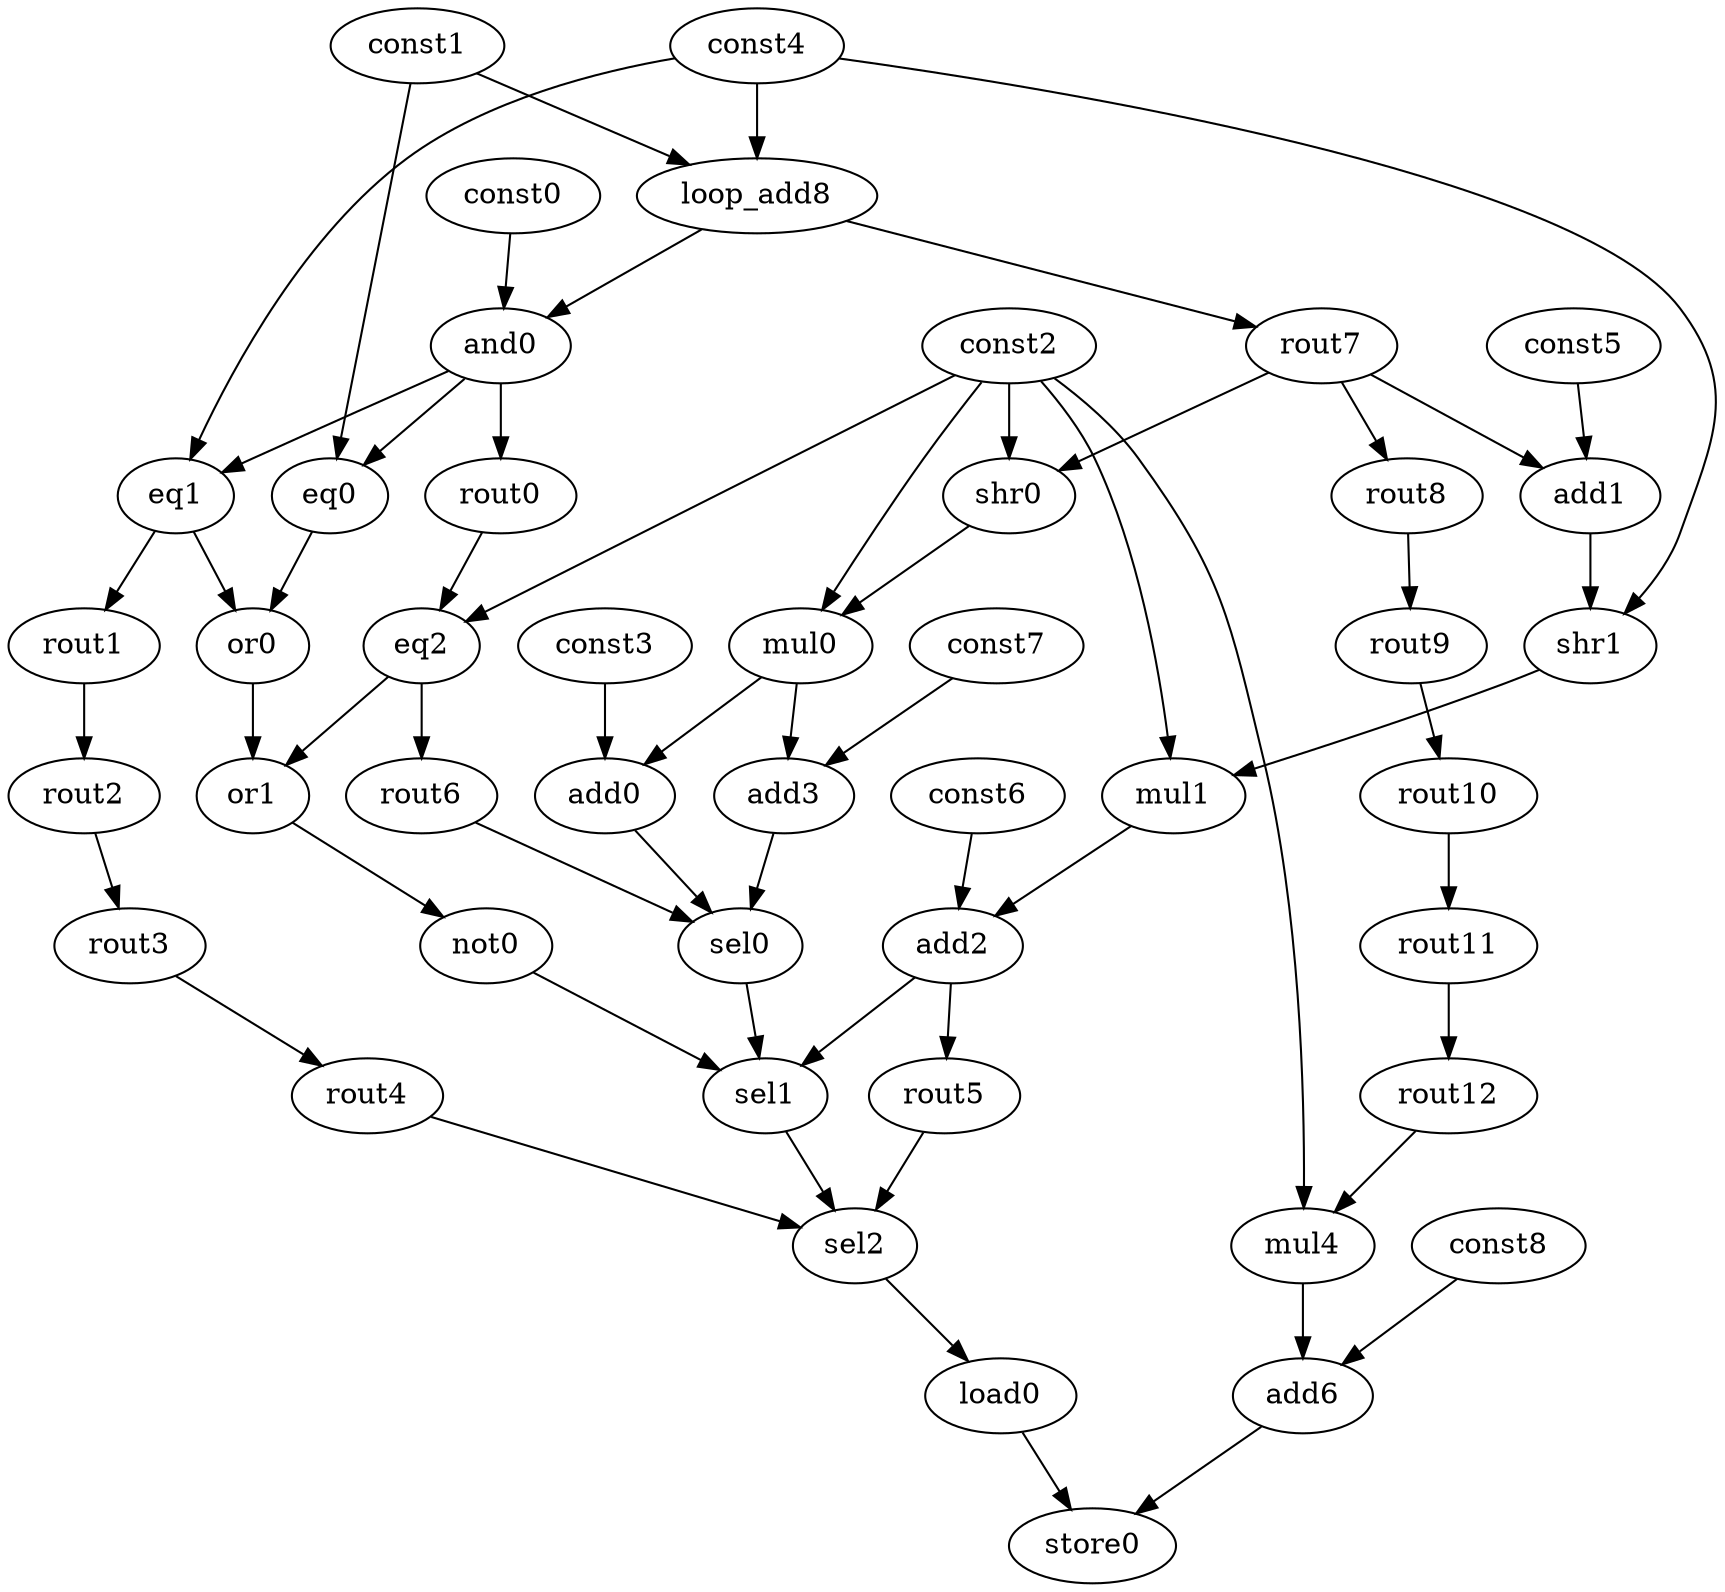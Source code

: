 digraph G {
	const0[opcode=const, val=3]
	and0[opcode=and, llvm="%133", schedule=1]
	const1[opcode=const, val=0]
	eq0[opcode=eq, schedule=2]
	const2[opcode=const, val=2]
	shr0[opcode=shr, llvm="%135", schedule=2]
	const3[opcode=const, llvm="@d3_2_dst"]
	mul0[opcode=mul, llvm="%136", schedule=3]
	add0[opcode=add, llvm="%136", schedule=4]
	const4[opcode=const, val=1]
	eq1[opcode=eq, schedule=2]
	const5[opcode=const, val=-1]
	add1[opcode=add, llvm="%138", schedule=2]
	shr1[opcode=shr, llvm="%139", schedule=3]
	const6[opcode=const, llvm="@d3_1_dst"]
	mul1[opcode=mul, llvm="%140", schedule=4]
	add2[opcode=add, llvm="%140", schedule=5]
	or0[opcode=or, schedule=3]
	eq2[opcode=eq, schedule=3]
	const7[opcode=const, llvm="@d3_3_dst"]
	add3[opcode=add, llvm="%143", schedule=4]
	or1[opcode=or, schedule=4]
	not0[opcode=not, schedule=5]
	load0[opcode=load, llvm="%150", schedule=8]
	const8[opcode=const, llvm="%0"]
	mul4[opcode=mul, llvm="%151", schedule=7]
	add6[opcode=add, llvm="%151", schedule=8]
	store0[opcode=store, llvm="store", schedule=9]
	loop_add8[opcode=add, llvm="%132", schedule=0]
	sel0[opcode=sel, llvm="%149", schedule=5]
	sel1[opcode=sel, llvm="%149", schedule=6]
	sel2[opcode=sel, llvm="%149", schedule=7]
	rout0[opcode=rout, schedule=2]
	rout1[opcode=rout, schedule=3]
	rout2[opcode=rout, schedule=4]
	rout3[opcode=rout, schedule=5]
	rout4[opcode=rout, schedule=6]
	rout5[opcode=rout, schedule=6]
	rout6[opcode=rout, schedule=4]
	rout7[opcode=rout, schedule=1]
	rout8[opcode=rout, schedule=2]
	rout9[opcode=rout, schedule=3]
	rout10[opcode=rout, schedule=4]
	rout11[opcode=rout, schedule=5]
	rout12[opcode=rout, schedule=6]
	loop_add8->and0[operand=0]
	const0->and0[operand=1]
	and0->eq0[operand=0]
	const1->eq0[operand=1]
	rout7->shr0[operand=0]
	const2->shr0[operand=1]
	shr0->mul0[operand=0]
	const2->mul0[operand=1]
	const3->add0[operand=0]
	mul0->add0[operand=1]
	and0->eq1[operand=0]
	const4->eq1[operand=1]
	rout7->add1[operand=0]
	const5->add1[operand=1]
	add1->shr1[operand=0]
	const4->shr1[operand=1]
	shr1->mul1[operand=0]
	const2->mul1[operand=1]
	const6->add2[operand=0]
	mul1->add2[operand=1]
	eq0->or0[operand=0]
	eq1->or0[operand=1]
	rout0->eq2[operand=0]
	const2->eq2[operand=1]
	const7->add3[operand=0]
	mul0->add3[operand=1]
	or0->or1[operand=0]
	eq2->or1[operand=1]
	or1->not0[operand=0]
	sel2->load0[operand=0]
	rout12->mul4[operand=0]
	const2->mul4[operand=1]
	const8->add6[operand=0]
	mul4->add6[operand=1]
	load0->store0[operand=0]
	add6->store0[operand=1]
	const1->loop_add8[operand=0, type=const_base]
	const4->loop_add8[operand=1]
	rout6->sel0[operand=0]
	add3->sel0[operand=1]
	add0->sel0[operand=2]
	not0->sel1[operand=0]
	add2->sel1[operand=1]
	sel0->sel1[operand=2]
	rout4->sel2[operand=0]
	rout5->sel2[operand=1]
	sel1->sel2[operand=2]
	and0->rout0[operand=0]
	eq1->rout1[operand=0]
	rout1->rout2[operand=0]
	rout2->rout3[operand=0]
	rout3->rout4[operand=0]
	add2->rout5[operand=0]
	eq2->rout6[operand=0]
	loop_add8->rout7[operand=0]
	rout7->rout8[operand=0]
	rout8->rout9[operand=0]
	rout9->rout10[operand=0]
	rout10->rout11[operand=0]
	rout11->rout12[operand=0]
}